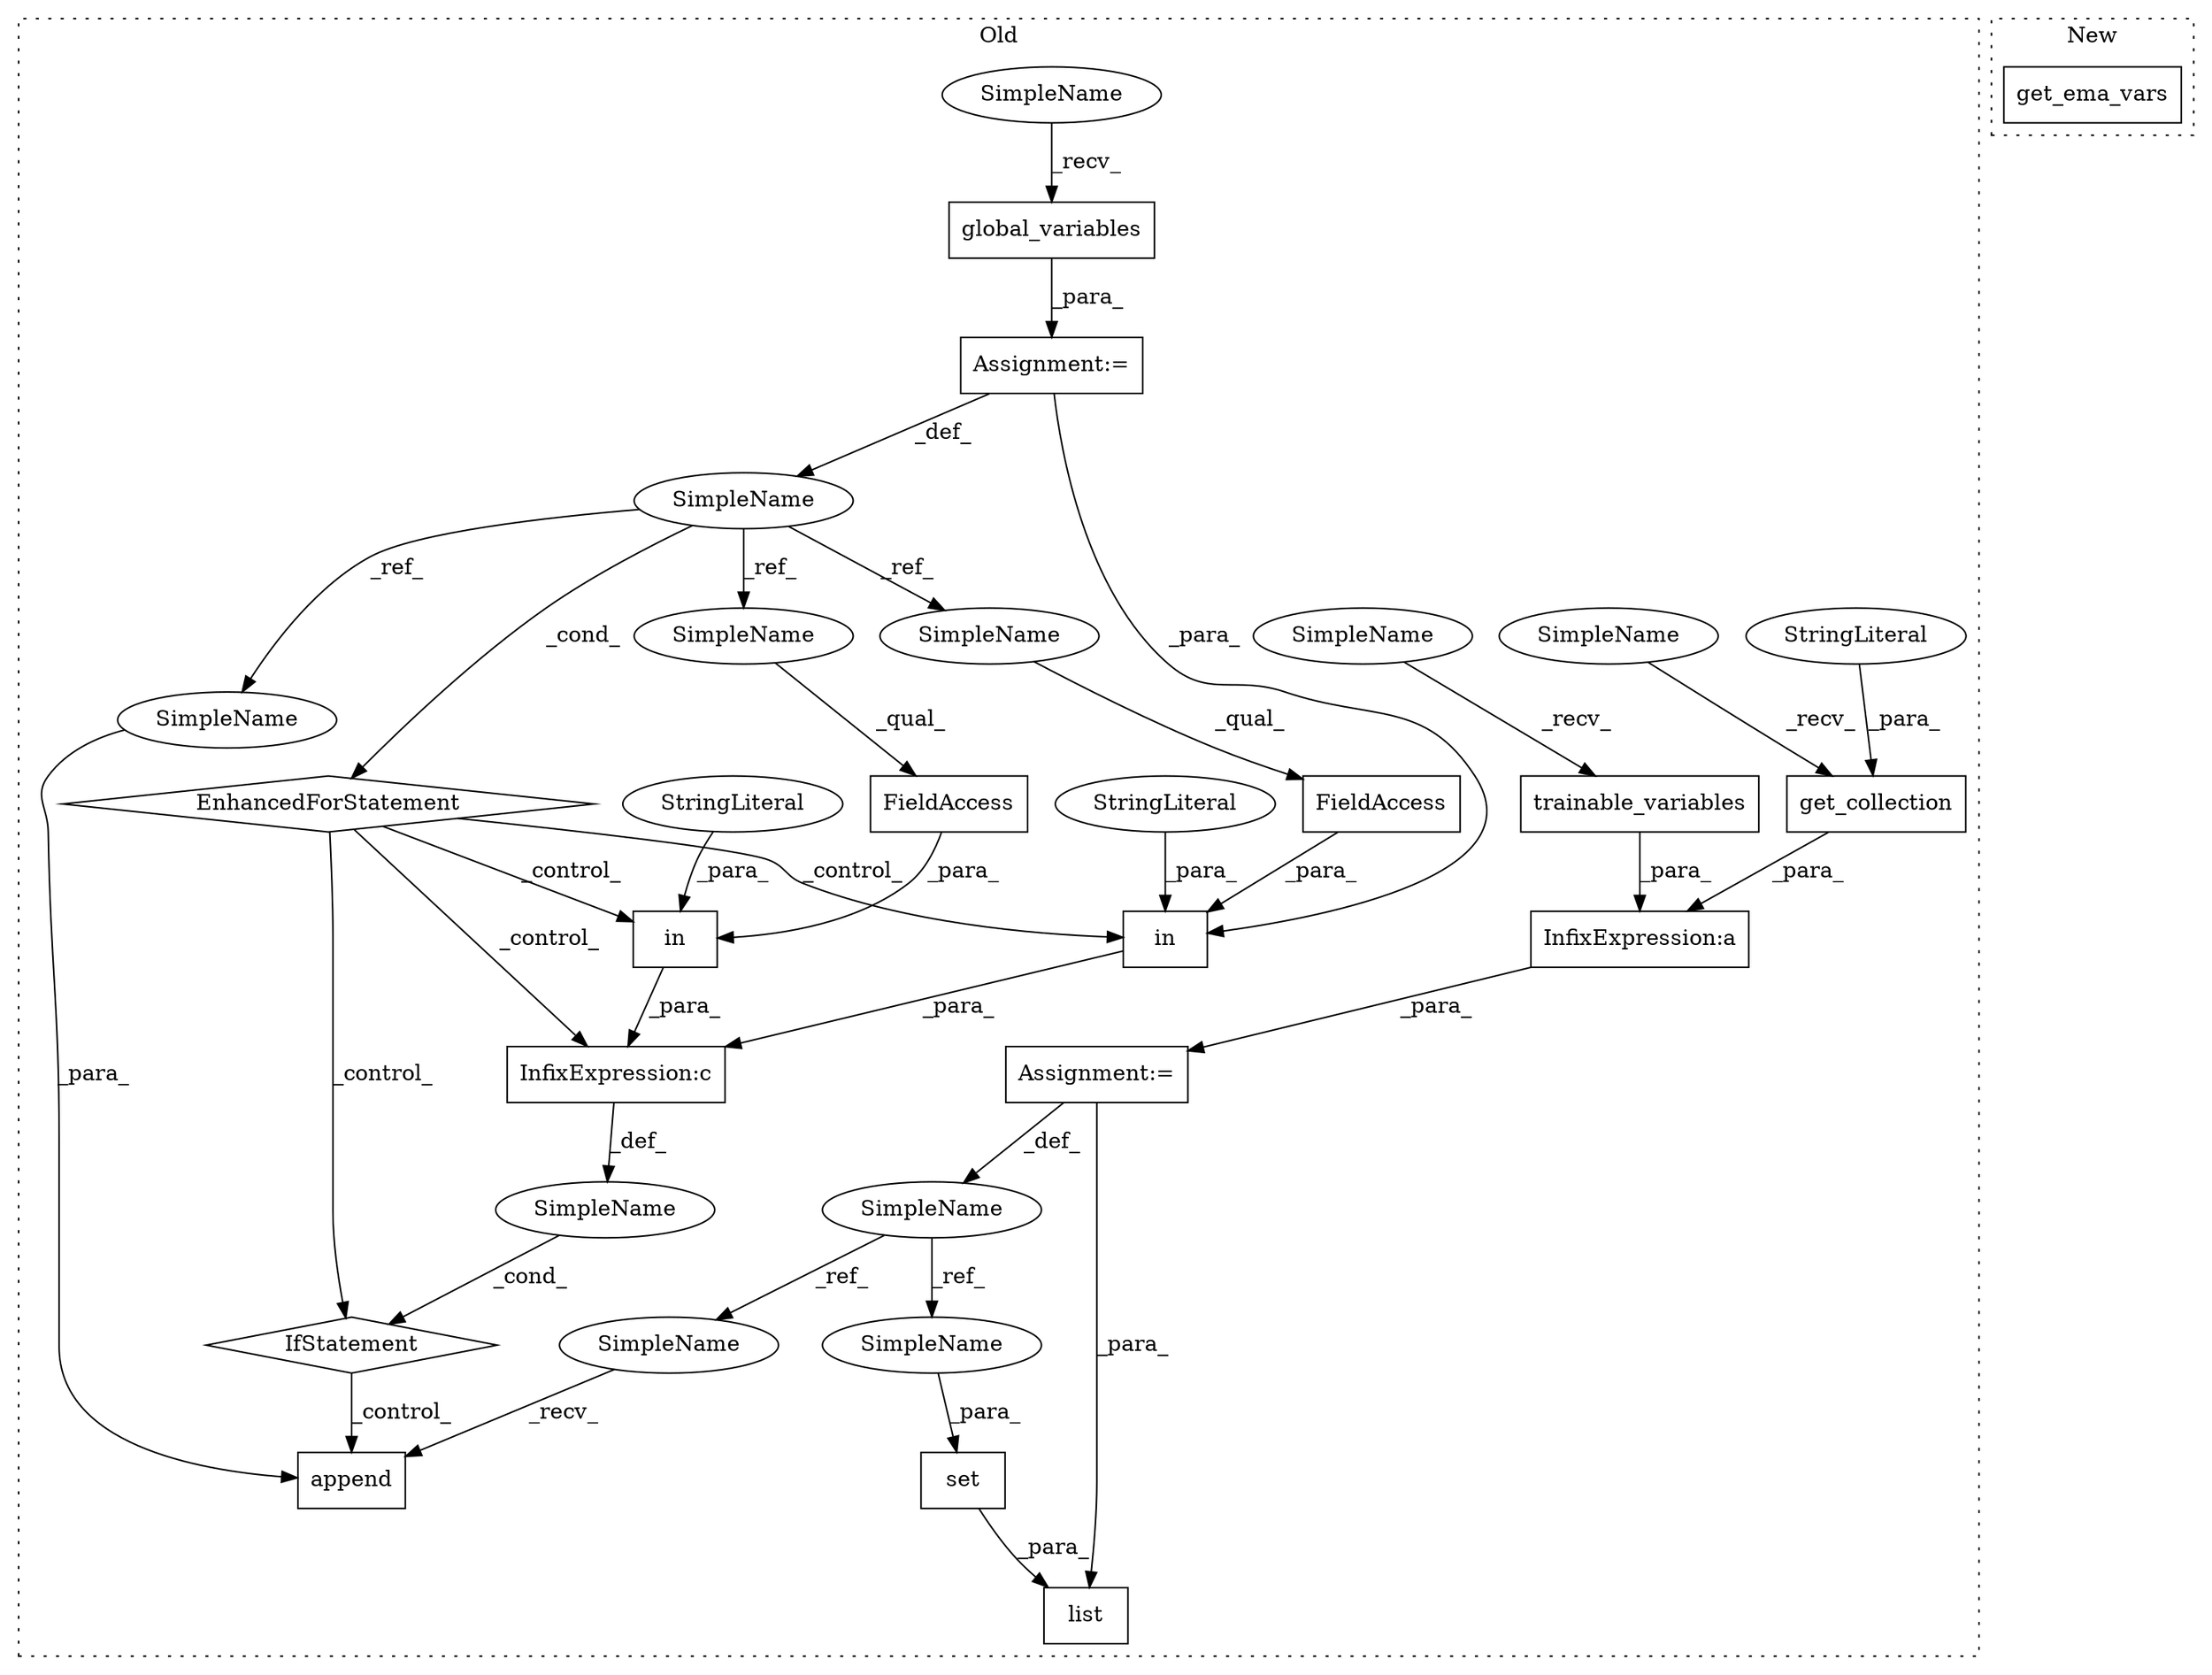 digraph G {
subgraph cluster0 {
1 [label="IfStatement" a="25" s="12931,13009" l="4,2" shape="diamond"];
3 [label="SimpleName" a="42" s="12886" l="1" shape="ellipse"];
4 [label="InfixExpression:c" a="27" s="12968" l="4" shape="box"];
5 [label="SimpleName" a="42" s="" l="" shape="ellipse"];
6 [label="append" a="32" s="13032,13040" l="7,1" shape="box"];
7 [label="InfixExpression:a" a="27" s="12773" l="3" shape="box"];
8 [label="trainable_variables" a="32" s="12752" l="21" shape="box"];
9 [label="set" a="32" s="13081,13093" l="4,1" shape="box"];
10 [label="in" a="105" s="12981" l="27" shape="box"];
11 [label="FieldAccess" a="22" s="12961" l="6" shape="box"];
12 [label="in" a="105" s="12944" l="23" shape="box"];
13 [label="EnhancedForStatement" a="70" s="12825,12919" l="57,2" shape="diamond"];
14 [label="FieldAccess" a="22" s="13002" l="6" shape="box"];
15 [label="get_collection" a="32" s="12787,12815" l="15,1" shape="box"];
16 [label="SimpleName" a="42" s="12731" l="8" shape="ellipse"];
17 [label="list" a="32" s="13076,13094" l="5,1" shape="box"];
18 [label="StringLiteral" a="45" s="12944" l="13" shape="ellipse"];
19 [label="Assignment:=" a="7" s="12825,12919" l="57,2" shape="box"];
20 [label="StringLiteral" a="45" s="12802" l="13" shape="ellipse"];
21 [label="Assignment:=" a="7" s="12739" l="1" shape="box"];
22 [label="StringLiteral" a="45" s="12981" l="17" shape="ellipse"];
23 [label="global_variables" a="32" s="12901" l="18" shape="box"];
24 [label="SimpleName" a="42" s="13023" l="8" shape="ellipse"];
25 [label="SimpleName" a="42" s="13085" l="8" shape="ellipse"];
26 [label="SimpleName" a="42" s="12776" l="10" shape="ellipse"];
27 [label="SimpleName" a="42" s="12741" l="10" shape="ellipse"];
28 [label="SimpleName" a="42" s="12890" l="10" shape="ellipse"];
29 [label="SimpleName" a="42" s="13039" l="1" shape="ellipse"];
30 [label="SimpleName" a="42" s="12961" l="1" shape="ellipse"];
31 [label="SimpleName" a="42" s="13002" l="1" shape="ellipse"];
label = "Old";
style="dotted";
}
subgraph cluster1 {
2 [label="get_ema_vars" a="32" s="12851" l="14" shape="box"];
label = "New";
style="dotted";
}
1 -> 6 [label="_control_"];
3 -> 31 [label="_ref_"];
3 -> 29 [label="_ref_"];
3 -> 30 [label="_ref_"];
3 -> 13 [label="_cond_"];
4 -> 5 [label="_def_"];
5 -> 1 [label="_cond_"];
7 -> 21 [label="_para_"];
8 -> 7 [label="_para_"];
9 -> 17 [label="_para_"];
10 -> 4 [label="_para_"];
11 -> 12 [label="_para_"];
12 -> 4 [label="_para_"];
13 -> 10 [label="_control_"];
13 -> 12 [label="_control_"];
13 -> 4 [label="_control_"];
13 -> 1 [label="_control_"];
14 -> 10 [label="_para_"];
15 -> 7 [label="_para_"];
16 -> 24 [label="_ref_"];
16 -> 25 [label="_ref_"];
18 -> 12 [label="_para_"];
19 -> 3 [label="_def_"];
19 -> 12 [label="_para_"];
20 -> 15 [label="_para_"];
21 -> 17 [label="_para_"];
21 -> 16 [label="_def_"];
22 -> 10 [label="_para_"];
23 -> 19 [label="_para_"];
24 -> 6 [label="_recv_"];
25 -> 9 [label="_para_"];
26 -> 15 [label="_recv_"];
27 -> 8 [label="_recv_"];
28 -> 23 [label="_recv_"];
29 -> 6 [label="_para_"];
30 -> 11 [label="_qual_"];
31 -> 14 [label="_qual_"];
}